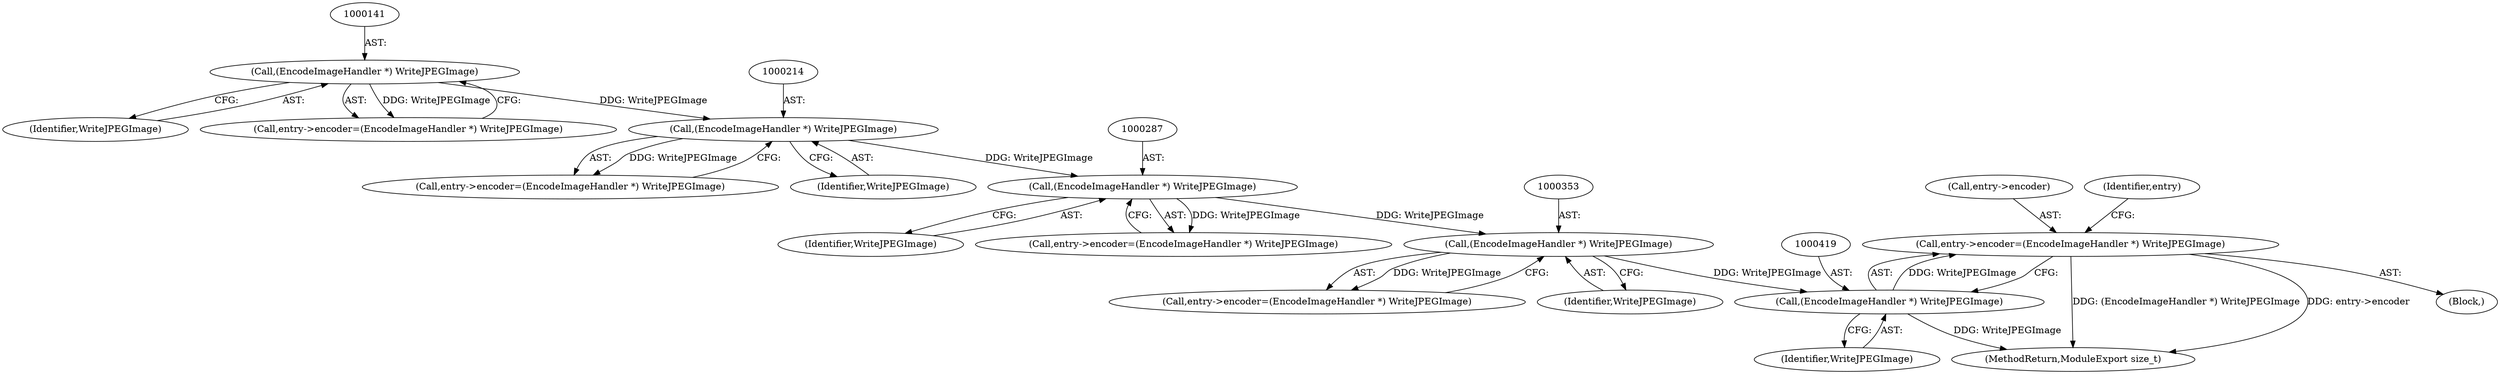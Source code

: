 digraph "0_ImageMagick_948356eec65aea91995d4b7cc487d197d2c5f602_0@pointer" {
"1000414" [label="(Call,entry->encoder=(EncodeImageHandler *) WriteJPEGImage)"];
"1000418" [label="(Call,(EncodeImageHandler *) WriteJPEGImage)"];
"1000352" [label="(Call,(EncodeImageHandler *) WriteJPEGImage)"];
"1000286" [label="(Call,(EncodeImageHandler *) WriteJPEGImage)"];
"1000213" [label="(Call,(EncodeImageHandler *) WriteJPEGImage)"];
"1000140" [label="(Call,(EncodeImageHandler *) WriteJPEGImage)"];
"1000354" [label="(Identifier,WriteJPEGImage)"];
"1000142" [label="(Identifier,WriteJPEGImage)"];
"1000282" [label="(Call,entry->encoder=(EncodeImageHandler *) WriteJPEGImage)"];
"1000140" [label="(Call,(EncodeImageHandler *) WriteJPEGImage)"];
"1000348" [label="(Call,entry->encoder=(EncodeImageHandler *) WriteJPEGImage)"];
"1000136" [label="(Call,entry->encoder=(EncodeImageHandler *) WriteJPEGImage)"];
"1000466" [label="(MethodReturn,ModuleExport size_t)"];
"1000209" [label="(Call,entry->encoder=(EncodeImageHandler *) WriteJPEGImage)"];
"1000415" [label="(Call,entry->encoder)"];
"1000423" [label="(Identifier,entry)"];
"1000414" [label="(Call,entry->encoder=(EncodeImageHandler *) WriteJPEGImage)"];
"1000102" [label="(Block,)"];
"1000420" [label="(Identifier,WriteJPEGImage)"];
"1000288" [label="(Identifier,WriteJPEGImage)"];
"1000286" [label="(Call,(EncodeImageHandler *) WriteJPEGImage)"];
"1000352" [label="(Call,(EncodeImageHandler *) WriteJPEGImage)"];
"1000213" [label="(Call,(EncodeImageHandler *) WriteJPEGImage)"];
"1000418" [label="(Call,(EncodeImageHandler *) WriteJPEGImage)"];
"1000215" [label="(Identifier,WriteJPEGImage)"];
"1000414" -> "1000102"  [label="AST: "];
"1000414" -> "1000418"  [label="CFG: "];
"1000415" -> "1000414"  [label="AST: "];
"1000418" -> "1000414"  [label="AST: "];
"1000423" -> "1000414"  [label="CFG: "];
"1000414" -> "1000466"  [label="DDG: (EncodeImageHandler *) WriteJPEGImage"];
"1000414" -> "1000466"  [label="DDG: entry->encoder"];
"1000418" -> "1000414"  [label="DDG: WriteJPEGImage"];
"1000418" -> "1000420"  [label="CFG: "];
"1000419" -> "1000418"  [label="AST: "];
"1000420" -> "1000418"  [label="AST: "];
"1000418" -> "1000466"  [label="DDG: WriteJPEGImage"];
"1000352" -> "1000418"  [label="DDG: WriteJPEGImage"];
"1000352" -> "1000348"  [label="AST: "];
"1000352" -> "1000354"  [label="CFG: "];
"1000353" -> "1000352"  [label="AST: "];
"1000354" -> "1000352"  [label="AST: "];
"1000348" -> "1000352"  [label="CFG: "];
"1000352" -> "1000348"  [label="DDG: WriteJPEGImage"];
"1000286" -> "1000352"  [label="DDG: WriteJPEGImage"];
"1000286" -> "1000282"  [label="AST: "];
"1000286" -> "1000288"  [label="CFG: "];
"1000287" -> "1000286"  [label="AST: "];
"1000288" -> "1000286"  [label="AST: "];
"1000282" -> "1000286"  [label="CFG: "];
"1000286" -> "1000282"  [label="DDG: WriteJPEGImage"];
"1000213" -> "1000286"  [label="DDG: WriteJPEGImage"];
"1000213" -> "1000209"  [label="AST: "];
"1000213" -> "1000215"  [label="CFG: "];
"1000214" -> "1000213"  [label="AST: "];
"1000215" -> "1000213"  [label="AST: "];
"1000209" -> "1000213"  [label="CFG: "];
"1000213" -> "1000209"  [label="DDG: WriteJPEGImage"];
"1000140" -> "1000213"  [label="DDG: WriteJPEGImage"];
"1000140" -> "1000136"  [label="AST: "];
"1000140" -> "1000142"  [label="CFG: "];
"1000141" -> "1000140"  [label="AST: "];
"1000142" -> "1000140"  [label="AST: "];
"1000136" -> "1000140"  [label="CFG: "];
"1000140" -> "1000136"  [label="DDG: WriteJPEGImage"];
}
